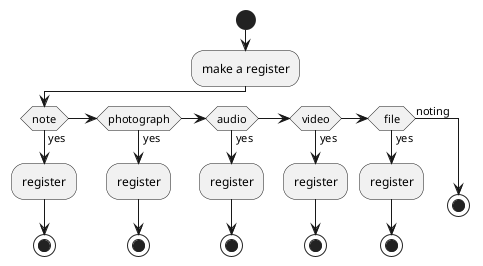 @startuml meusys
start
:make a register;
if (note) then (yes)
  :register;
  stop
elseif (photograph) then (yes)
  :register;
  stop
elseif (audio) then (yes)
  :register;
  stop
elseif (video) then (yes)
  :register;
  stop
elseif (file) then (yes)
  :register;
  stop
else (noting)
  stop
endif
@enduml